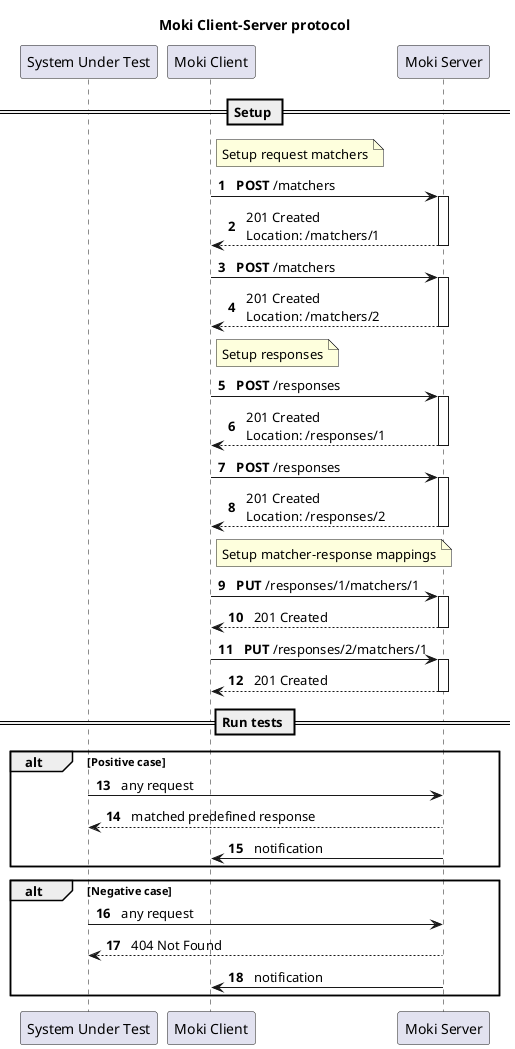 @startuml

title Moki Client-Server protocol

participant "System Under Test" as SUT
participant "Moki Client" as C
participant "Moki Server" as S

autonumber "<b>0  "
== Setup ==

note right of C: Setup request matchers
C->S: <b>POST</b> /matchers
activate S
S-->C: 201 Created\nLocation: /matchers/1
deactivate S
C->S: <b>POST</b> /matchers
activate S
S-->C: 201 Created\nLocation: /matchers/2
deactivate S

note right of C: Setup responses
C->S: <b>POST</b> /responses
activate S
S-->C: 201 Created\nLocation: /responses/1
deactivate S
C->S: <b>POST</b> /responses
activate S
S-->C: 201 Created\nLocation: /responses/2
deactivate S

note right of C: Setup matcher-response mappings
C->S: <b>PUT</b> /responses/1/matchers/1
activate S
S-->C: 201 Created
deactivate S
C->S: <b>PUT</b> /responses/2/matchers/1
activate S
S-->C: 201 Created
deactivate S

== Run tests ==

alt Positive case
SUT->S: any request
S-->SUT: matched predefined response
S->C: notification
end

alt Negative case
SUT->S: any request
S-->SUT: 404 Not Found
S->C: notification
end

@enduml
